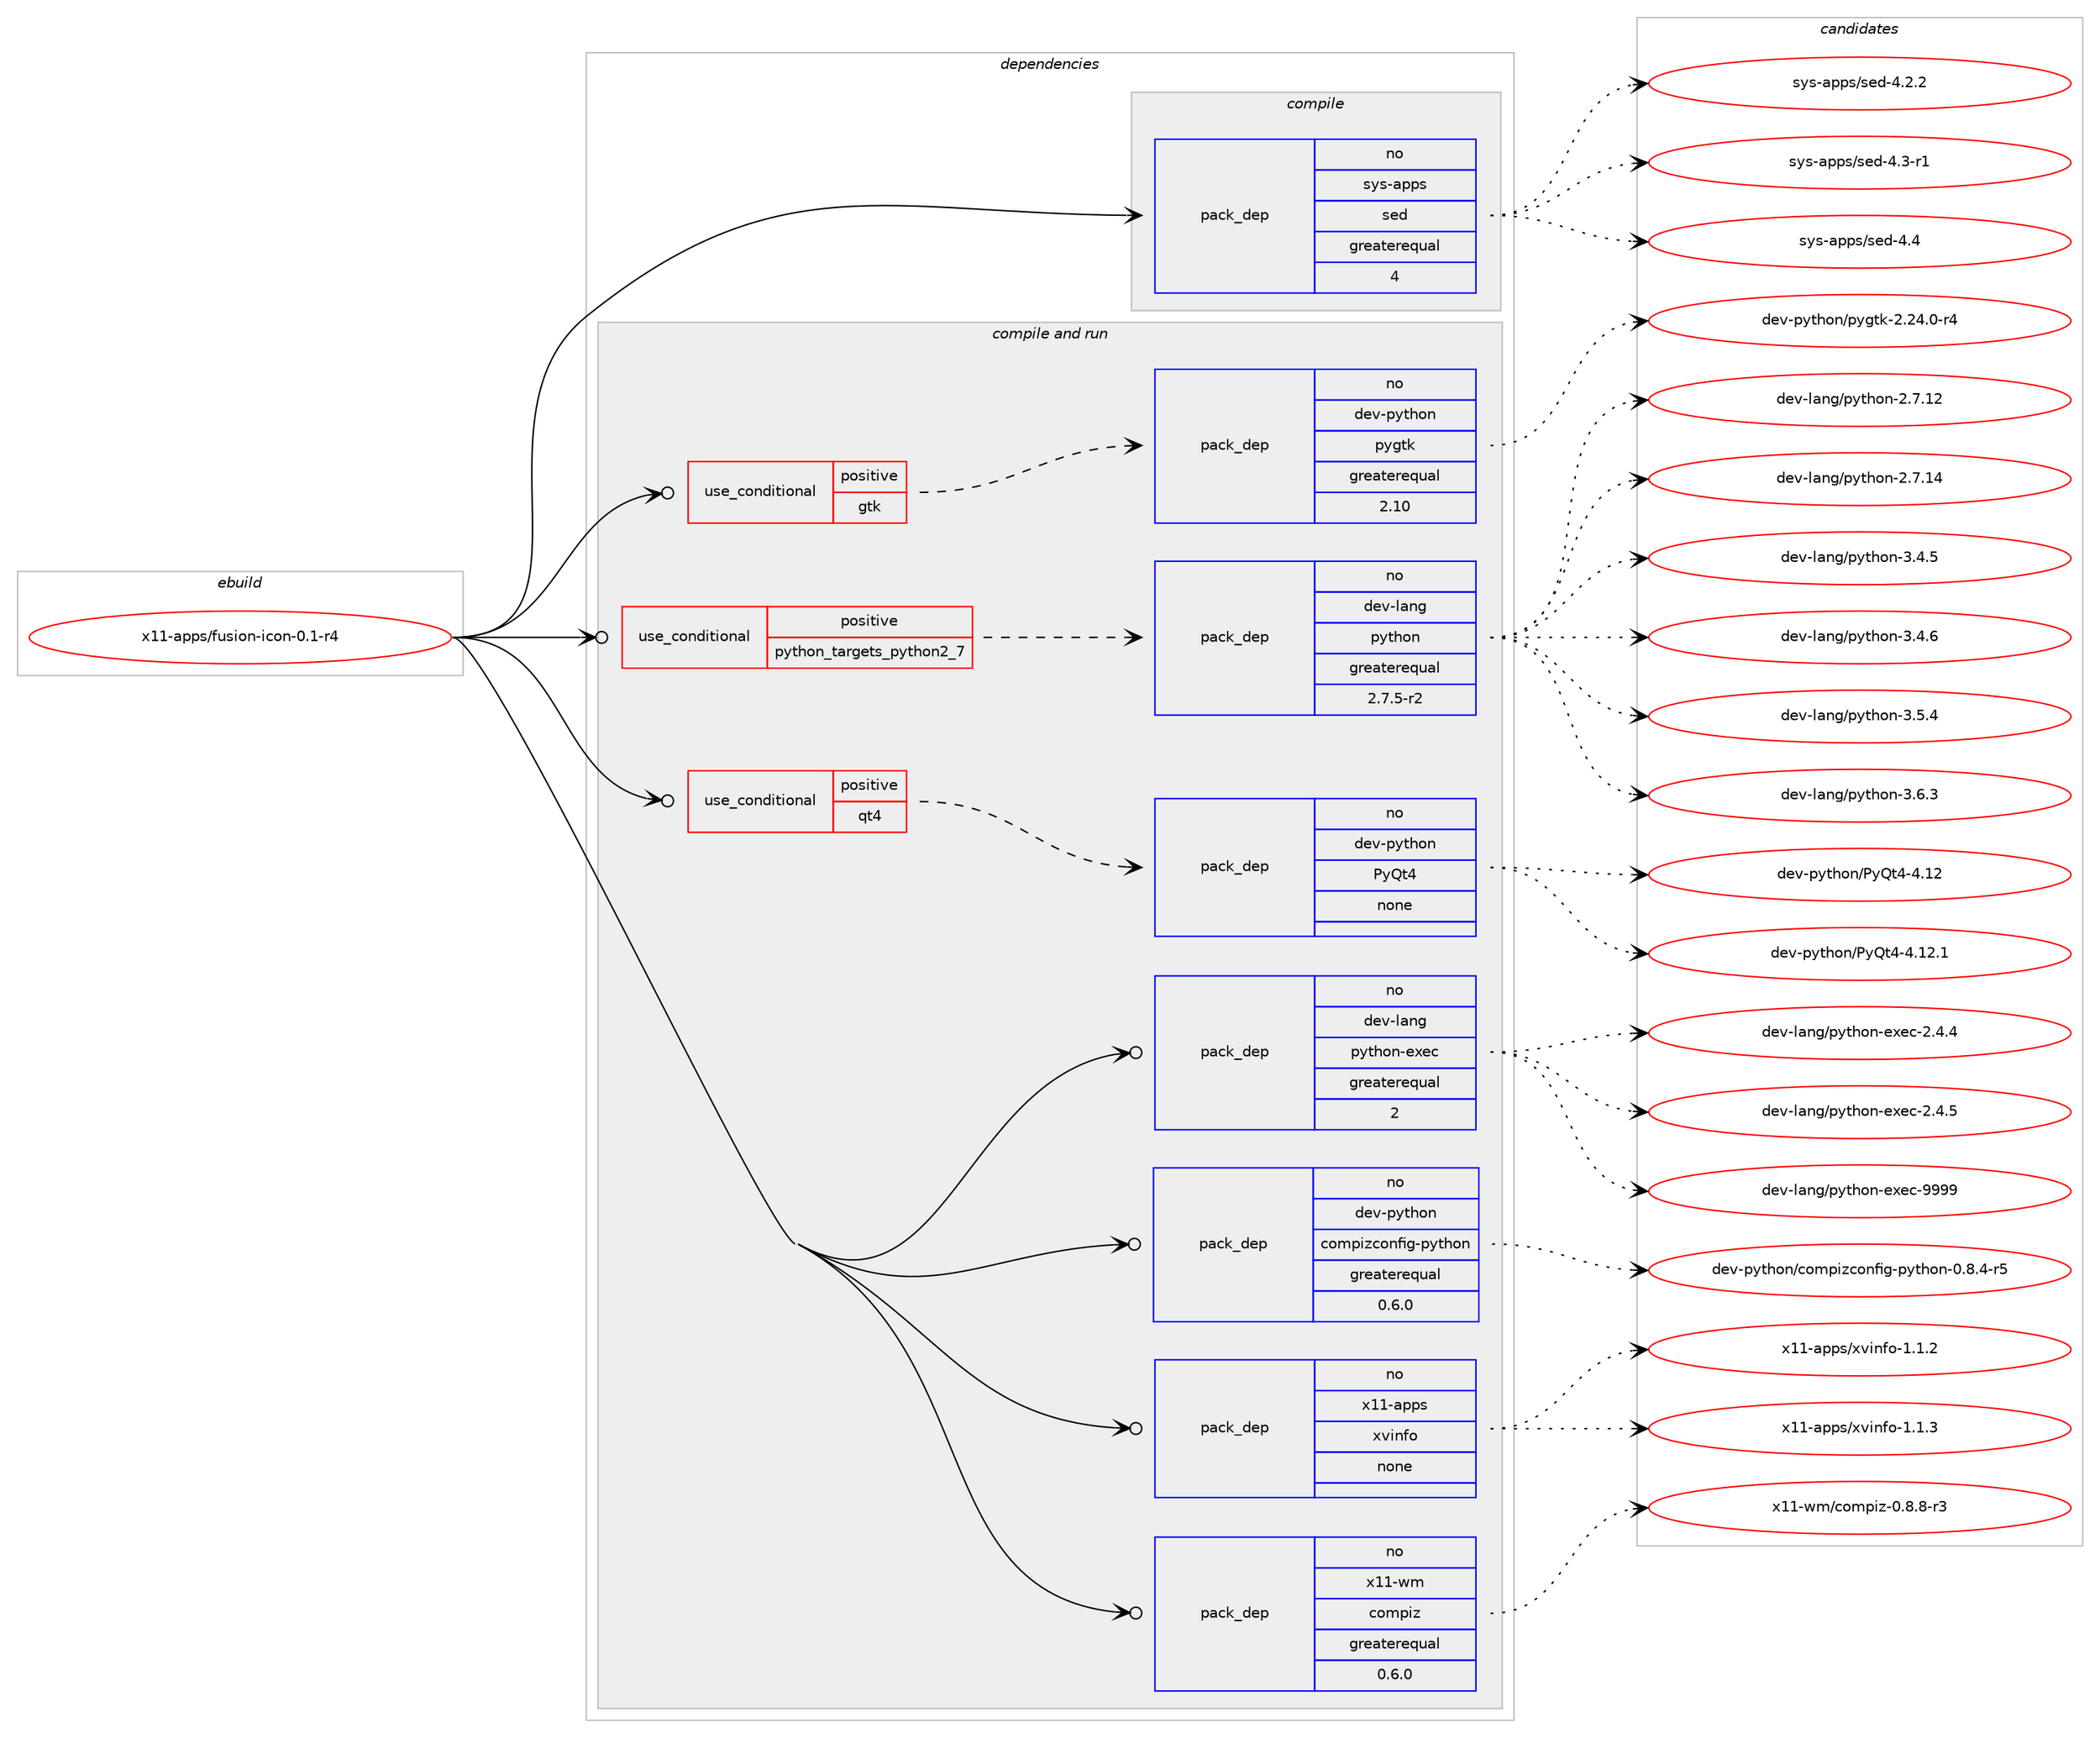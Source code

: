 digraph prolog {

# *************
# Graph options
# *************

newrank=true;
concentrate=true;
compound=true;
graph [rankdir=LR,fontname=Helvetica,fontsize=10,ranksep=1.5];#, ranksep=2.5, nodesep=0.2];
edge  [arrowhead=vee];
node  [fontname=Helvetica,fontsize=10];

# **********
# The ebuild
# **********

subgraph cluster_leftcol {
color=gray;
rank=same;
label=<<i>ebuild</i>>;
id [label="x11-apps/fusion-icon-0.1-r4", color=red, width=4, href="../x11-apps/fusion-icon-0.1-r4.svg"];
}

# ****************
# The dependencies
# ****************

subgraph cluster_midcol {
color=gray;
label=<<i>dependencies</i>>;
subgraph cluster_compile {
fillcolor="#eeeeee";
style=filled;
label=<<i>compile</i>>;
subgraph pack378305 {
dependency509045 [label=<<TABLE BORDER="0" CELLBORDER="1" CELLSPACING="0" CELLPADDING="4" WIDTH="220"><TR><TD ROWSPAN="6" CELLPADDING="30">pack_dep</TD></TR><TR><TD WIDTH="110">no</TD></TR><TR><TD>sys-apps</TD></TR><TR><TD>sed</TD></TR><TR><TD>greaterequal</TD></TR><TR><TD>4</TD></TR></TABLE>>, shape=none, color=blue];
}
id:e -> dependency509045:w [weight=20,style="solid",arrowhead="vee"];
}
subgraph cluster_compileandrun {
fillcolor="#eeeeee";
style=filled;
label=<<i>compile and run</i>>;
subgraph cond121396 {
dependency509046 [label=<<TABLE BORDER="0" CELLBORDER="1" CELLSPACING="0" CELLPADDING="4"><TR><TD ROWSPAN="3" CELLPADDING="10">use_conditional</TD></TR><TR><TD>positive</TD></TR><TR><TD>gtk</TD></TR></TABLE>>, shape=none, color=red];
subgraph pack378306 {
dependency509047 [label=<<TABLE BORDER="0" CELLBORDER="1" CELLSPACING="0" CELLPADDING="4" WIDTH="220"><TR><TD ROWSPAN="6" CELLPADDING="30">pack_dep</TD></TR><TR><TD WIDTH="110">no</TD></TR><TR><TD>dev-python</TD></TR><TR><TD>pygtk</TD></TR><TR><TD>greaterequal</TD></TR><TR><TD>2.10</TD></TR></TABLE>>, shape=none, color=blue];
}
dependency509046:e -> dependency509047:w [weight=20,style="dashed",arrowhead="vee"];
}
id:e -> dependency509046:w [weight=20,style="solid",arrowhead="odotvee"];
subgraph cond121397 {
dependency509048 [label=<<TABLE BORDER="0" CELLBORDER="1" CELLSPACING="0" CELLPADDING="4"><TR><TD ROWSPAN="3" CELLPADDING="10">use_conditional</TD></TR><TR><TD>positive</TD></TR><TR><TD>python_targets_python2_7</TD></TR></TABLE>>, shape=none, color=red];
subgraph pack378307 {
dependency509049 [label=<<TABLE BORDER="0" CELLBORDER="1" CELLSPACING="0" CELLPADDING="4" WIDTH="220"><TR><TD ROWSPAN="6" CELLPADDING="30">pack_dep</TD></TR><TR><TD WIDTH="110">no</TD></TR><TR><TD>dev-lang</TD></TR><TR><TD>python</TD></TR><TR><TD>greaterequal</TD></TR><TR><TD>2.7.5-r2</TD></TR></TABLE>>, shape=none, color=blue];
}
dependency509048:e -> dependency509049:w [weight=20,style="dashed",arrowhead="vee"];
}
id:e -> dependency509048:w [weight=20,style="solid",arrowhead="odotvee"];
subgraph cond121398 {
dependency509050 [label=<<TABLE BORDER="0" CELLBORDER="1" CELLSPACING="0" CELLPADDING="4"><TR><TD ROWSPAN="3" CELLPADDING="10">use_conditional</TD></TR><TR><TD>positive</TD></TR><TR><TD>qt4</TD></TR></TABLE>>, shape=none, color=red];
subgraph pack378308 {
dependency509051 [label=<<TABLE BORDER="0" CELLBORDER="1" CELLSPACING="0" CELLPADDING="4" WIDTH="220"><TR><TD ROWSPAN="6" CELLPADDING="30">pack_dep</TD></TR><TR><TD WIDTH="110">no</TD></TR><TR><TD>dev-python</TD></TR><TR><TD>PyQt4</TD></TR><TR><TD>none</TD></TR><TR><TD></TD></TR></TABLE>>, shape=none, color=blue];
}
dependency509050:e -> dependency509051:w [weight=20,style="dashed",arrowhead="vee"];
}
id:e -> dependency509050:w [weight=20,style="solid",arrowhead="odotvee"];
subgraph pack378309 {
dependency509052 [label=<<TABLE BORDER="0" CELLBORDER="1" CELLSPACING="0" CELLPADDING="4" WIDTH="220"><TR><TD ROWSPAN="6" CELLPADDING="30">pack_dep</TD></TR><TR><TD WIDTH="110">no</TD></TR><TR><TD>dev-lang</TD></TR><TR><TD>python-exec</TD></TR><TR><TD>greaterequal</TD></TR><TR><TD>2</TD></TR></TABLE>>, shape=none, color=blue];
}
id:e -> dependency509052:w [weight=20,style="solid",arrowhead="odotvee"];
subgraph pack378310 {
dependency509053 [label=<<TABLE BORDER="0" CELLBORDER="1" CELLSPACING="0" CELLPADDING="4" WIDTH="220"><TR><TD ROWSPAN="6" CELLPADDING="30">pack_dep</TD></TR><TR><TD WIDTH="110">no</TD></TR><TR><TD>dev-python</TD></TR><TR><TD>compizconfig-python</TD></TR><TR><TD>greaterequal</TD></TR><TR><TD>0.6.0</TD></TR></TABLE>>, shape=none, color=blue];
}
id:e -> dependency509053:w [weight=20,style="solid",arrowhead="odotvee"];
subgraph pack378311 {
dependency509054 [label=<<TABLE BORDER="0" CELLBORDER="1" CELLSPACING="0" CELLPADDING="4" WIDTH="220"><TR><TD ROWSPAN="6" CELLPADDING="30">pack_dep</TD></TR><TR><TD WIDTH="110">no</TD></TR><TR><TD>x11-apps</TD></TR><TR><TD>xvinfo</TD></TR><TR><TD>none</TD></TR><TR><TD></TD></TR></TABLE>>, shape=none, color=blue];
}
id:e -> dependency509054:w [weight=20,style="solid",arrowhead="odotvee"];
subgraph pack378312 {
dependency509055 [label=<<TABLE BORDER="0" CELLBORDER="1" CELLSPACING="0" CELLPADDING="4" WIDTH="220"><TR><TD ROWSPAN="6" CELLPADDING="30">pack_dep</TD></TR><TR><TD WIDTH="110">no</TD></TR><TR><TD>x11-wm</TD></TR><TR><TD>compiz</TD></TR><TR><TD>greaterequal</TD></TR><TR><TD>0.6.0</TD></TR></TABLE>>, shape=none, color=blue];
}
id:e -> dependency509055:w [weight=20,style="solid",arrowhead="odotvee"];
}
subgraph cluster_run {
fillcolor="#eeeeee";
style=filled;
label=<<i>run</i>>;
}
}

# **************
# The candidates
# **************

subgraph cluster_choices {
rank=same;
color=gray;
label=<<i>candidates</i>>;

subgraph choice378305 {
color=black;
nodesep=1;
choice115121115459711211211547115101100455246504650 [label="sys-apps/sed-4.2.2", color=red, width=4,href="../sys-apps/sed-4.2.2.svg"];
choice115121115459711211211547115101100455246514511449 [label="sys-apps/sed-4.3-r1", color=red, width=4,href="../sys-apps/sed-4.3-r1.svg"];
choice11512111545971121121154711510110045524652 [label="sys-apps/sed-4.4", color=red, width=4,href="../sys-apps/sed-4.4.svg"];
dependency509045:e -> choice115121115459711211211547115101100455246504650:w [style=dotted,weight="100"];
dependency509045:e -> choice115121115459711211211547115101100455246514511449:w [style=dotted,weight="100"];
dependency509045:e -> choice11512111545971121121154711510110045524652:w [style=dotted,weight="100"];
}
subgraph choice378306 {
color=black;
nodesep=1;
choice1001011184511212111610411111047112121103116107455046505246484511452 [label="dev-python/pygtk-2.24.0-r4", color=red, width=4,href="../dev-python/pygtk-2.24.0-r4.svg"];
dependency509047:e -> choice1001011184511212111610411111047112121103116107455046505246484511452:w [style=dotted,weight="100"];
}
subgraph choice378307 {
color=black;
nodesep=1;
choice10010111845108971101034711212111610411111045504655464950 [label="dev-lang/python-2.7.12", color=red, width=4,href="../dev-lang/python-2.7.12.svg"];
choice10010111845108971101034711212111610411111045504655464952 [label="dev-lang/python-2.7.14", color=red, width=4,href="../dev-lang/python-2.7.14.svg"];
choice100101118451089711010347112121116104111110455146524653 [label="dev-lang/python-3.4.5", color=red, width=4,href="../dev-lang/python-3.4.5.svg"];
choice100101118451089711010347112121116104111110455146524654 [label="dev-lang/python-3.4.6", color=red, width=4,href="../dev-lang/python-3.4.6.svg"];
choice100101118451089711010347112121116104111110455146534652 [label="dev-lang/python-3.5.4", color=red, width=4,href="../dev-lang/python-3.5.4.svg"];
choice100101118451089711010347112121116104111110455146544651 [label="dev-lang/python-3.6.3", color=red, width=4,href="../dev-lang/python-3.6.3.svg"];
dependency509049:e -> choice10010111845108971101034711212111610411111045504655464950:w [style=dotted,weight="100"];
dependency509049:e -> choice10010111845108971101034711212111610411111045504655464952:w [style=dotted,weight="100"];
dependency509049:e -> choice100101118451089711010347112121116104111110455146524653:w [style=dotted,weight="100"];
dependency509049:e -> choice100101118451089711010347112121116104111110455146524654:w [style=dotted,weight="100"];
dependency509049:e -> choice100101118451089711010347112121116104111110455146534652:w [style=dotted,weight="100"];
dependency509049:e -> choice100101118451089711010347112121116104111110455146544651:w [style=dotted,weight="100"];
}
subgraph choice378308 {
color=black;
nodesep=1;
choice10010111845112121116104111110478012181116524552464950 [label="dev-python/PyQt4-4.12", color=red, width=4,href="../dev-python/PyQt4-4.12.svg"];
choice100101118451121211161041111104780121811165245524649504649 [label="dev-python/PyQt4-4.12.1", color=red, width=4,href="../dev-python/PyQt4-4.12.1.svg"];
dependency509051:e -> choice10010111845112121116104111110478012181116524552464950:w [style=dotted,weight="100"];
dependency509051:e -> choice100101118451121211161041111104780121811165245524649504649:w [style=dotted,weight="100"];
}
subgraph choice378309 {
color=black;
nodesep=1;
choice1001011184510897110103471121211161041111104510112010199455046524652 [label="dev-lang/python-exec-2.4.4", color=red, width=4,href="../dev-lang/python-exec-2.4.4.svg"];
choice1001011184510897110103471121211161041111104510112010199455046524653 [label="dev-lang/python-exec-2.4.5", color=red, width=4,href="../dev-lang/python-exec-2.4.5.svg"];
choice10010111845108971101034711212111610411111045101120101994557575757 [label="dev-lang/python-exec-9999", color=red, width=4,href="../dev-lang/python-exec-9999.svg"];
dependency509052:e -> choice1001011184510897110103471121211161041111104510112010199455046524652:w [style=dotted,weight="100"];
dependency509052:e -> choice1001011184510897110103471121211161041111104510112010199455046524653:w [style=dotted,weight="100"];
dependency509052:e -> choice10010111845108971101034711212111610411111045101120101994557575757:w [style=dotted,weight="100"];
}
subgraph choice378310 {
color=black;
nodesep=1;
choice10010111845112121116104111110479911110911210512299111110102105103451121211161041111104548465646524511453 [label="dev-python/compizconfig-python-0.8.4-r5", color=red, width=4,href="../dev-python/compizconfig-python-0.8.4-r5.svg"];
dependency509053:e -> choice10010111845112121116104111110479911110911210512299111110102105103451121211161041111104548465646524511453:w [style=dotted,weight="100"];
}
subgraph choice378311 {
color=black;
nodesep=1;
choice1204949459711211211547120118105110102111454946494650 [label="x11-apps/xvinfo-1.1.2", color=red, width=4,href="../x11-apps/xvinfo-1.1.2.svg"];
choice1204949459711211211547120118105110102111454946494651 [label="x11-apps/xvinfo-1.1.3", color=red, width=4,href="../x11-apps/xvinfo-1.1.3.svg"];
dependency509054:e -> choice1204949459711211211547120118105110102111454946494650:w [style=dotted,weight="100"];
dependency509054:e -> choice1204949459711211211547120118105110102111454946494651:w [style=dotted,weight="100"];
}
subgraph choice378312 {
color=black;
nodesep=1;
choice12049494511910947991111091121051224548465646564511451 [label="x11-wm/compiz-0.8.8-r3", color=red, width=4,href="../x11-wm/compiz-0.8.8-r3.svg"];
dependency509055:e -> choice12049494511910947991111091121051224548465646564511451:w [style=dotted,weight="100"];
}
}

}
